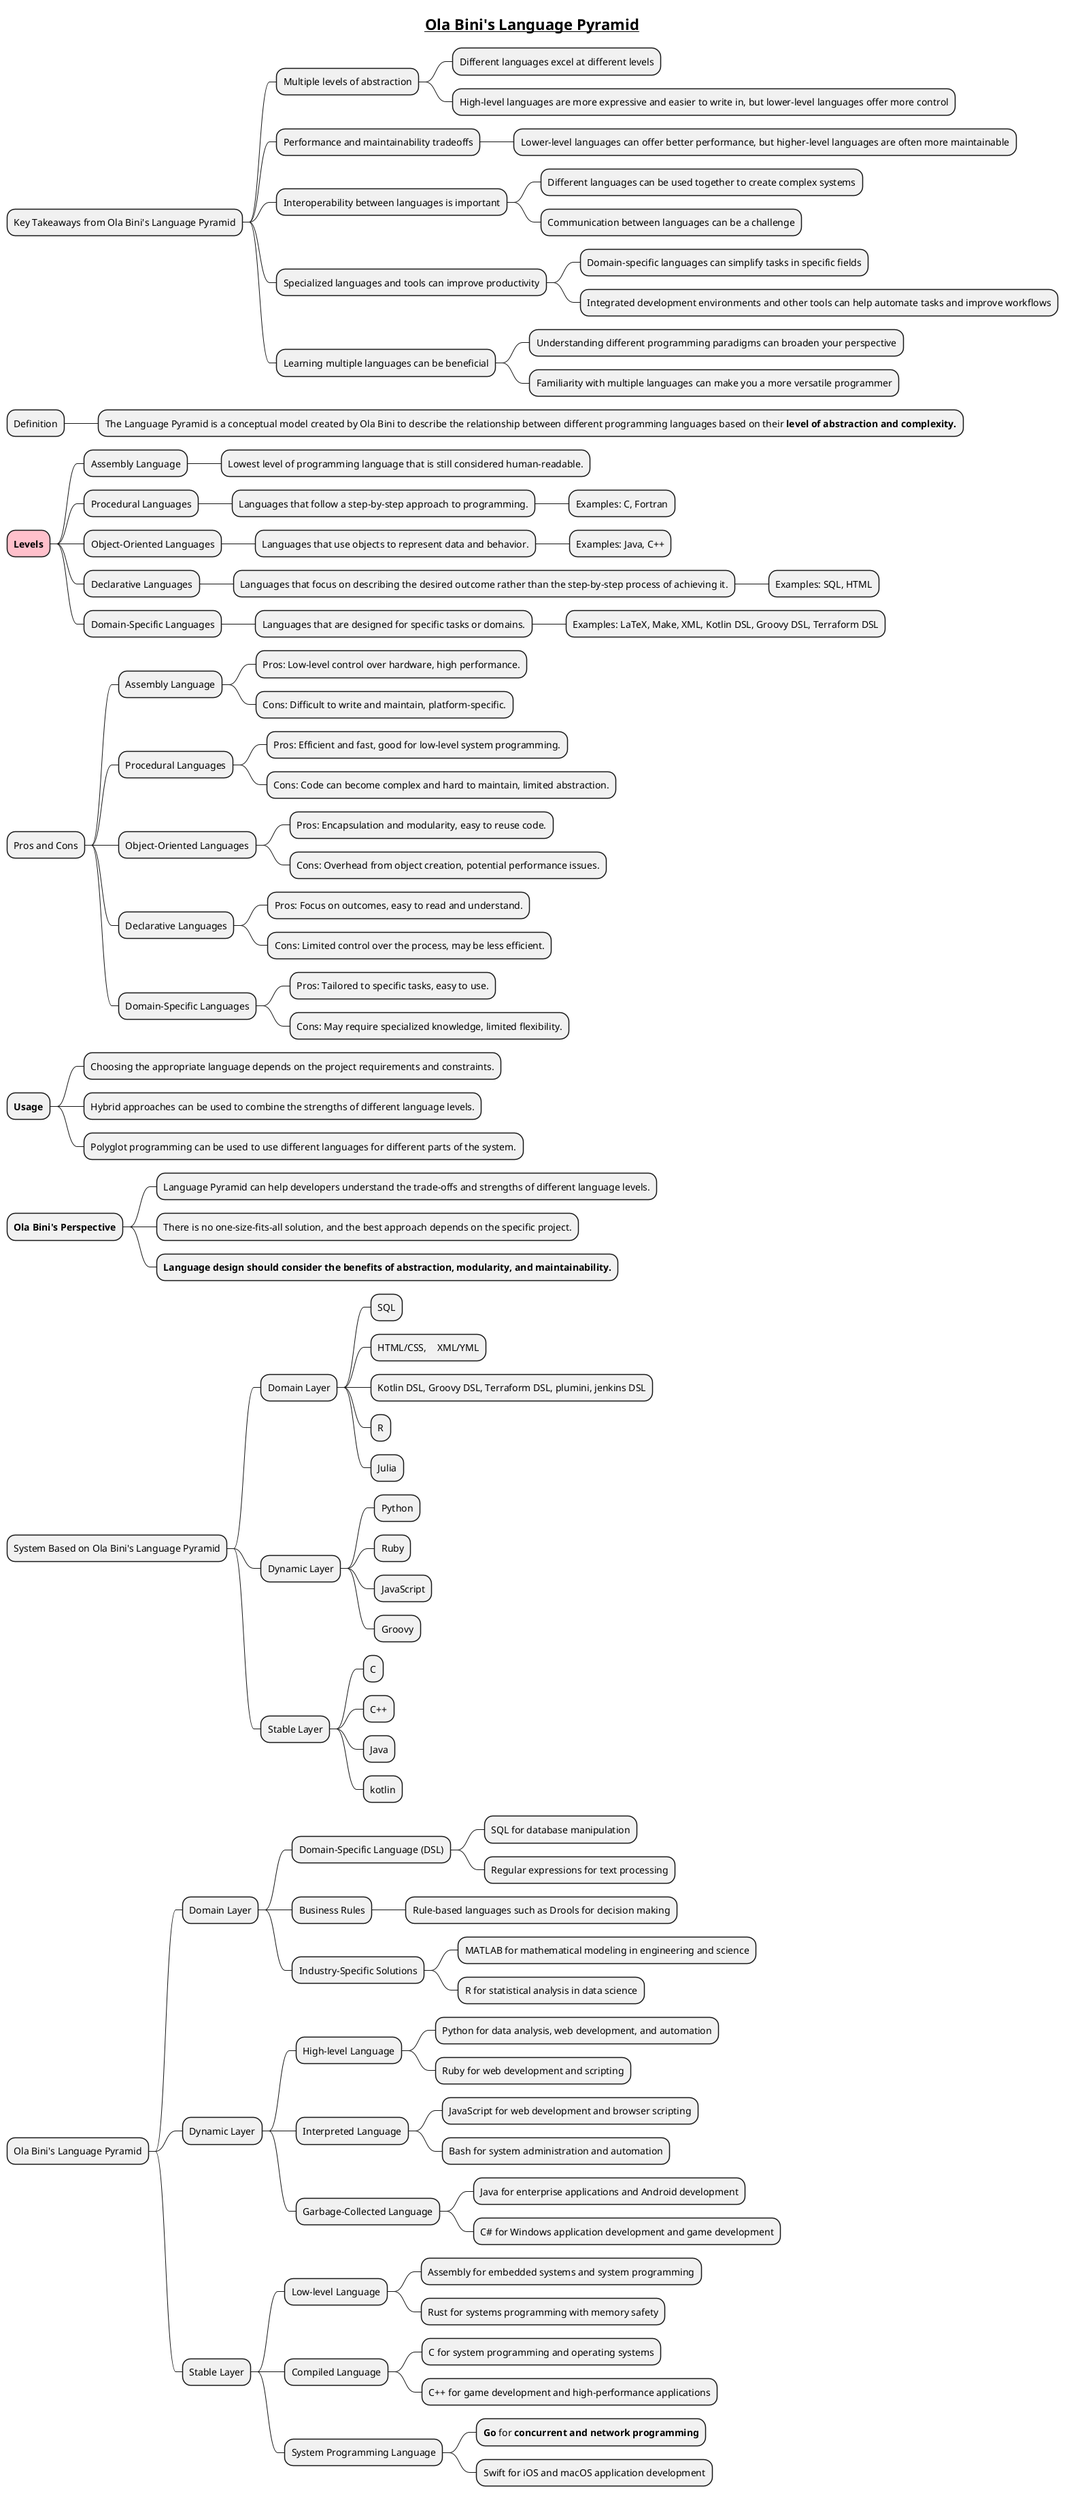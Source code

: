 @startmindmap

title =__Ola Bini's Language Pyramid__

* Key Takeaways from Ola Bini's Language Pyramid
** Multiple levels of abstraction
*** Different languages excel at different levels
*** High-level languages are more expressive and easier to write in, but lower-level languages offer more control
** Performance and maintainability tradeoffs
*** Lower-level languages can offer better performance, but higher-level languages are often more maintainable
** Interoperability between languages is important
*** Different languages can be used together to create complex systems
*** Communication between languages can be a challenge
** Specialized languages and tools can improve productivity
*** Domain-specific languages can simplify tasks in specific fields
*** Integrated development environments and other tools can help automate tasks and improve workflows
** Learning multiple languages can be beneficial
*** Understanding different programming paradigms can broaden your perspective
*** Familiarity with multiple languages can make you a more versatile programmer

* Definition
** The Language Pyramid is a conceptual model created by Ola Bini to describe the relationship between different programming languages based on their **level of abstraction and complexity.**
*[#pink] **Levels**
** Assembly Language
*** Lowest level of programming language that is still considered human-readable.
** Procedural Languages
*** Languages that follow a step-by-step approach to programming.
**** Examples: C, Fortran
** Object-Oriented Languages
*** Languages that use objects to represent data and behavior.
**** Examples: Java, C++
** Declarative Languages
*** Languages that focus on describing the desired outcome rather than the step-by-step process of achieving it.
**** Examples: SQL, HTML
** Domain-Specific Languages
*** Languages that are designed for specific tasks or domains.
**** Examples: LaTeX, Make, XML, Kotlin DSL, Groovy DSL, Terraform DSL
* Pros and Cons
** Assembly Language
*** Pros: Low-level control over hardware, high performance.
*** Cons: Difficult to write and maintain, platform-specific.
** Procedural Languages
*** Pros: Efficient and fast, good for low-level system programming.
*** Cons: Code can become complex and hard to maintain, limited abstraction.
** Object-Oriented Languages
*** Pros: Encapsulation and modularity, easy to reuse code.
*** Cons: Overhead from object creation, potential performance issues.
** Declarative Languages
*** Pros: Focus on outcomes, easy to read and understand.
*** Cons: Limited control over the process, may be less efficient.
** Domain-Specific Languages
*** Pros: Tailored to specific tasks, easy to use.
*** Cons: May require specialized knowledge, limited flexibility.
* **Usage**
** Choosing the appropriate language depends on the project requirements and constraints.
** Hybrid approaches can be used to combine the strengths of different language levels.
** Polyglot programming can be used to use different languages for different parts of the system.
* **Ola Bini's Perspective**
** Language Pyramid can help developers understand the trade-offs and strengths of different language levels.
** There is no one-size-fits-all solution, and the best approach depends on the specific project.
** **Language design should consider the benefits of abstraction, modularity, and maintainability.**

* System Based on Ola Bini's Language Pyramid

** Domain Layer
*** SQL
*** HTML/CSS, \tXML/YML
*** Kotlin DSL, Groovy DSL, Terraform DSL, plumini, jenkins DSL
*** R
*** Julia

** Dynamic Layer
*** Python
*** Ruby
*** JavaScript
*** Groovy

** Stable Layer
*** C
*** C++
*** Java
*** kotlin

* Ola Bini's Language Pyramid
** Domain Layer
*** Domain-Specific Language (DSL)
**** SQL for database manipulation
**** Regular expressions for text processing
*** Business Rules
**** Rule-based languages such as Drools for decision making
*** Industry-Specific Solutions
**** MATLAB for mathematical modeling in engineering and science
**** R for statistical analysis in data science
** Dynamic Layer
*** High-level Language
**** Python for data analysis, web development, and automation
**** Ruby for web development and scripting
*** Interpreted Language
**** JavaScript for web development and browser scripting
**** Bash for system administration and automation
*** Garbage-Collected Language
**** Java for enterprise applications and Android development
**** C# for Windows application development and game development
** Stable Layer
*** Low-level Language
**** Assembly for embedded systems and system programming
**** Rust for systems programming with memory safety
*** Compiled Language
**** C for system programming and operating systems
**** C++ for game development and high-performance applications
*** System Programming Language
**** **Go** for **concurrent and network programming**
**** Swift for iOS and macOS application development

@endmindmap
